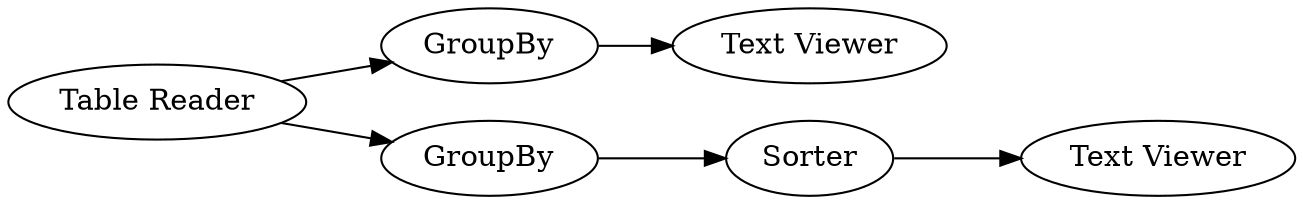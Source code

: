 digraph {
	91 -> 89
	76 -> 86
	76 -> 88
	88 -> 91
	86 -> 87
	86 [label=GroupBy]
	91 [label=Sorter]
	87 [label="Text Viewer"]
	89 [label="Text Viewer"]
	88 [label=GroupBy]
	76 [label="Table Reader"]
	rankdir=LR
}
